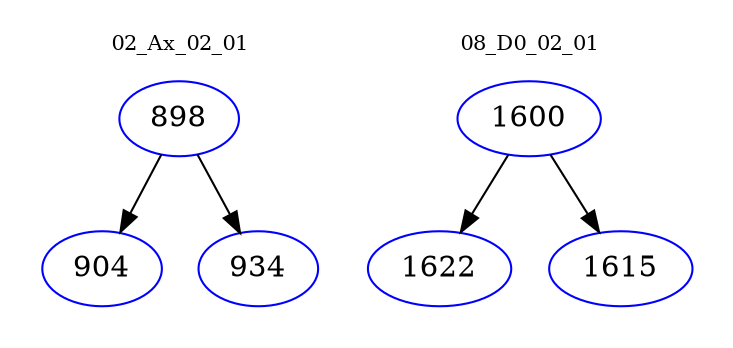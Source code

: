 digraph{
subgraph cluster_0 {
color = white
label = "02_Ax_02_01";
fontsize=10;
T0_898 [label="898", color="blue"]
T0_898 -> T0_904 [color="black"]
T0_904 [label="904", color="blue"]
T0_898 -> T0_934 [color="black"]
T0_934 [label="934", color="blue"]
}
subgraph cluster_1 {
color = white
label = "08_D0_02_01";
fontsize=10;
T1_1600 [label="1600", color="blue"]
T1_1600 -> T1_1622 [color="black"]
T1_1622 [label="1622", color="blue"]
T1_1600 -> T1_1615 [color="black"]
T1_1615 [label="1615", color="blue"]
}
}
